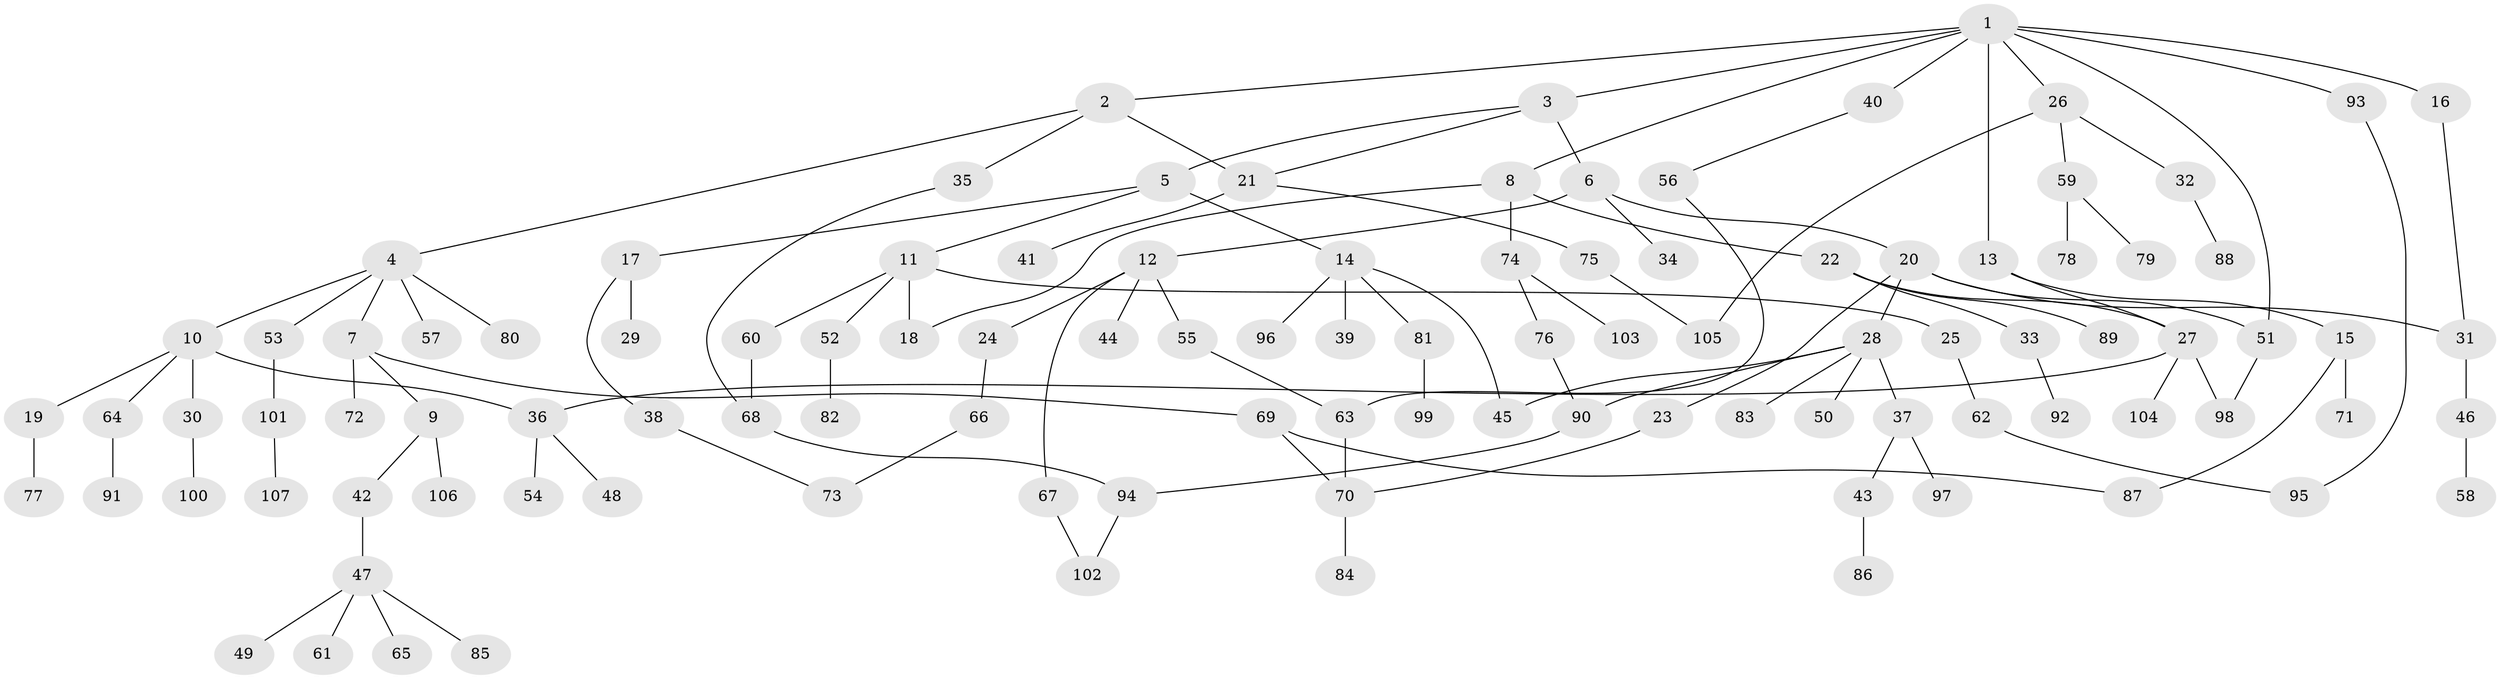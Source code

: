 // coarse degree distribution, {6: 0.030303030303030304, 7: 0.030303030303030304, 4: 0.24242424242424243, 9: 0.030303030303030304, 1: 0.21212121212121213, 2: 0.24242424242424243, 3: 0.18181818181818182, 5: 0.030303030303030304}
// Generated by graph-tools (version 1.1) at 2025/36/03/04/25 23:36:03]
// undirected, 107 vertices, 125 edges
graph export_dot {
  node [color=gray90,style=filled];
  1;
  2;
  3;
  4;
  5;
  6;
  7;
  8;
  9;
  10;
  11;
  12;
  13;
  14;
  15;
  16;
  17;
  18;
  19;
  20;
  21;
  22;
  23;
  24;
  25;
  26;
  27;
  28;
  29;
  30;
  31;
  32;
  33;
  34;
  35;
  36;
  37;
  38;
  39;
  40;
  41;
  42;
  43;
  44;
  45;
  46;
  47;
  48;
  49;
  50;
  51;
  52;
  53;
  54;
  55;
  56;
  57;
  58;
  59;
  60;
  61;
  62;
  63;
  64;
  65;
  66;
  67;
  68;
  69;
  70;
  71;
  72;
  73;
  74;
  75;
  76;
  77;
  78;
  79;
  80;
  81;
  82;
  83;
  84;
  85;
  86;
  87;
  88;
  89;
  90;
  91;
  92;
  93;
  94;
  95;
  96;
  97;
  98;
  99;
  100;
  101;
  102;
  103;
  104;
  105;
  106;
  107;
  1 -- 2;
  1 -- 3;
  1 -- 8;
  1 -- 13;
  1 -- 16;
  1 -- 26;
  1 -- 40;
  1 -- 51;
  1 -- 93;
  2 -- 4;
  2 -- 21;
  2 -- 35;
  3 -- 5;
  3 -- 6;
  3 -- 21;
  4 -- 7;
  4 -- 10;
  4 -- 53;
  4 -- 57;
  4 -- 80;
  5 -- 11;
  5 -- 14;
  5 -- 17;
  6 -- 12;
  6 -- 20;
  6 -- 34;
  7 -- 9;
  7 -- 69;
  7 -- 72;
  8 -- 18;
  8 -- 22;
  8 -- 74;
  9 -- 42;
  9 -- 106;
  10 -- 19;
  10 -- 30;
  10 -- 36;
  10 -- 64;
  11 -- 25;
  11 -- 52;
  11 -- 60;
  11 -- 18;
  12 -- 24;
  12 -- 44;
  12 -- 55;
  12 -- 67;
  13 -- 15;
  13 -- 27;
  14 -- 39;
  14 -- 45;
  14 -- 81;
  14 -- 96;
  15 -- 71;
  15 -- 87;
  16 -- 31;
  17 -- 29;
  17 -- 38;
  19 -- 77;
  20 -- 23;
  20 -- 28;
  20 -- 51;
  20 -- 31;
  21 -- 41;
  21 -- 75;
  22 -- 33;
  22 -- 89;
  22 -- 27;
  23 -- 70;
  24 -- 66;
  25 -- 62;
  26 -- 32;
  26 -- 59;
  26 -- 105;
  27 -- 98;
  27 -- 104;
  27 -- 36;
  28 -- 37;
  28 -- 50;
  28 -- 83;
  28 -- 90;
  28 -- 45;
  30 -- 100;
  31 -- 46;
  32 -- 88;
  33 -- 92;
  35 -- 68;
  36 -- 48;
  36 -- 54;
  37 -- 43;
  37 -- 97;
  38 -- 73;
  40 -- 56;
  42 -- 47;
  43 -- 86;
  46 -- 58;
  47 -- 49;
  47 -- 61;
  47 -- 65;
  47 -- 85;
  51 -- 98;
  52 -- 82;
  53 -- 101;
  55 -- 63;
  56 -- 63;
  59 -- 78;
  59 -- 79;
  60 -- 68;
  62 -- 95;
  63 -- 70;
  64 -- 91;
  66 -- 73;
  67 -- 102;
  68 -- 94;
  69 -- 87;
  69 -- 70;
  70 -- 84;
  74 -- 76;
  74 -- 103;
  75 -- 105;
  76 -- 90;
  81 -- 99;
  90 -- 94;
  93 -- 95;
  94 -- 102;
  101 -- 107;
}
